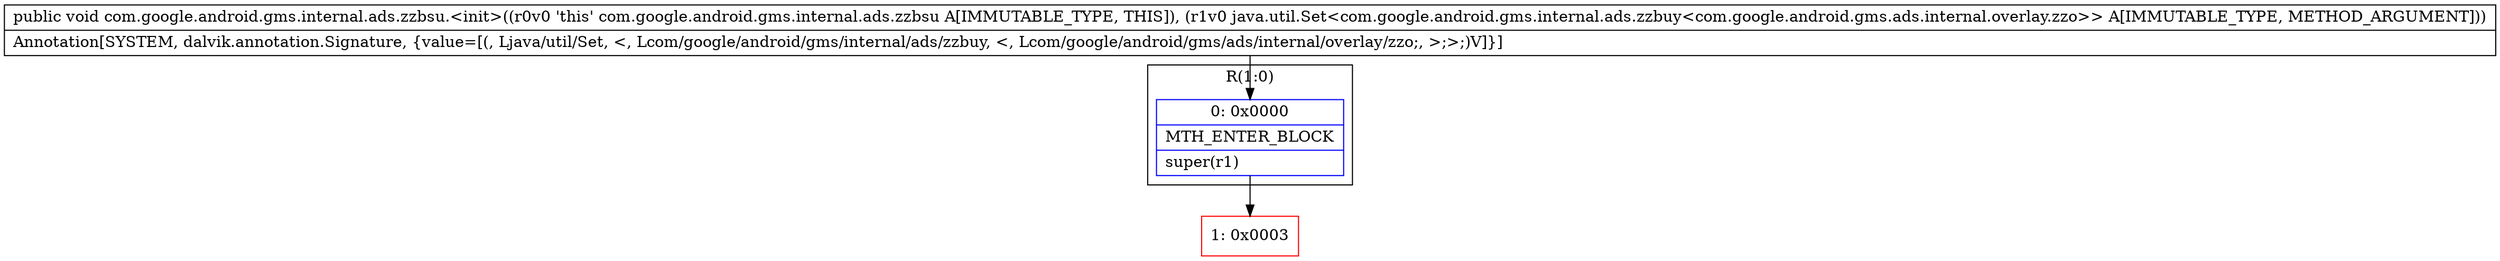 digraph "CFG forcom.google.android.gms.internal.ads.zzbsu.\<init\>(Ljava\/util\/Set;)V" {
subgraph cluster_Region_513443118 {
label = "R(1:0)";
node [shape=record,color=blue];
Node_0 [shape=record,label="{0\:\ 0x0000|MTH_ENTER_BLOCK\l|super(r1)\l}"];
}
Node_1 [shape=record,color=red,label="{1\:\ 0x0003}"];
MethodNode[shape=record,label="{public void com.google.android.gms.internal.ads.zzbsu.\<init\>((r0v0 'this' com.google.android.gms.internal.ads.zzbsu A[IMMUTABLE_TYPE, THIS]), (r1v0 java.util.Set\<com.google.android.gms.internal.ads.zzbuy\<com.google.android.gms.ads.internal.overlay.zzo\>\> A[IMMUTABLE_TYPE, METHOD_ARGUMENT]))  | Annotation[SYSTEM, dalvik.annotation.Signature, \{value=[(, Ljava\/util\/Set, \<, Lcom\/google\/android\/gms\/internal\/ads\/zzbuy, \<, Lcom\/google\/android\/gms\/ads\/internal\/overlay\/zzo;, \>;\>;)V]\}]\l}"];
MethodNode -> Node_0;
Node_0 -> Node_1;
}

